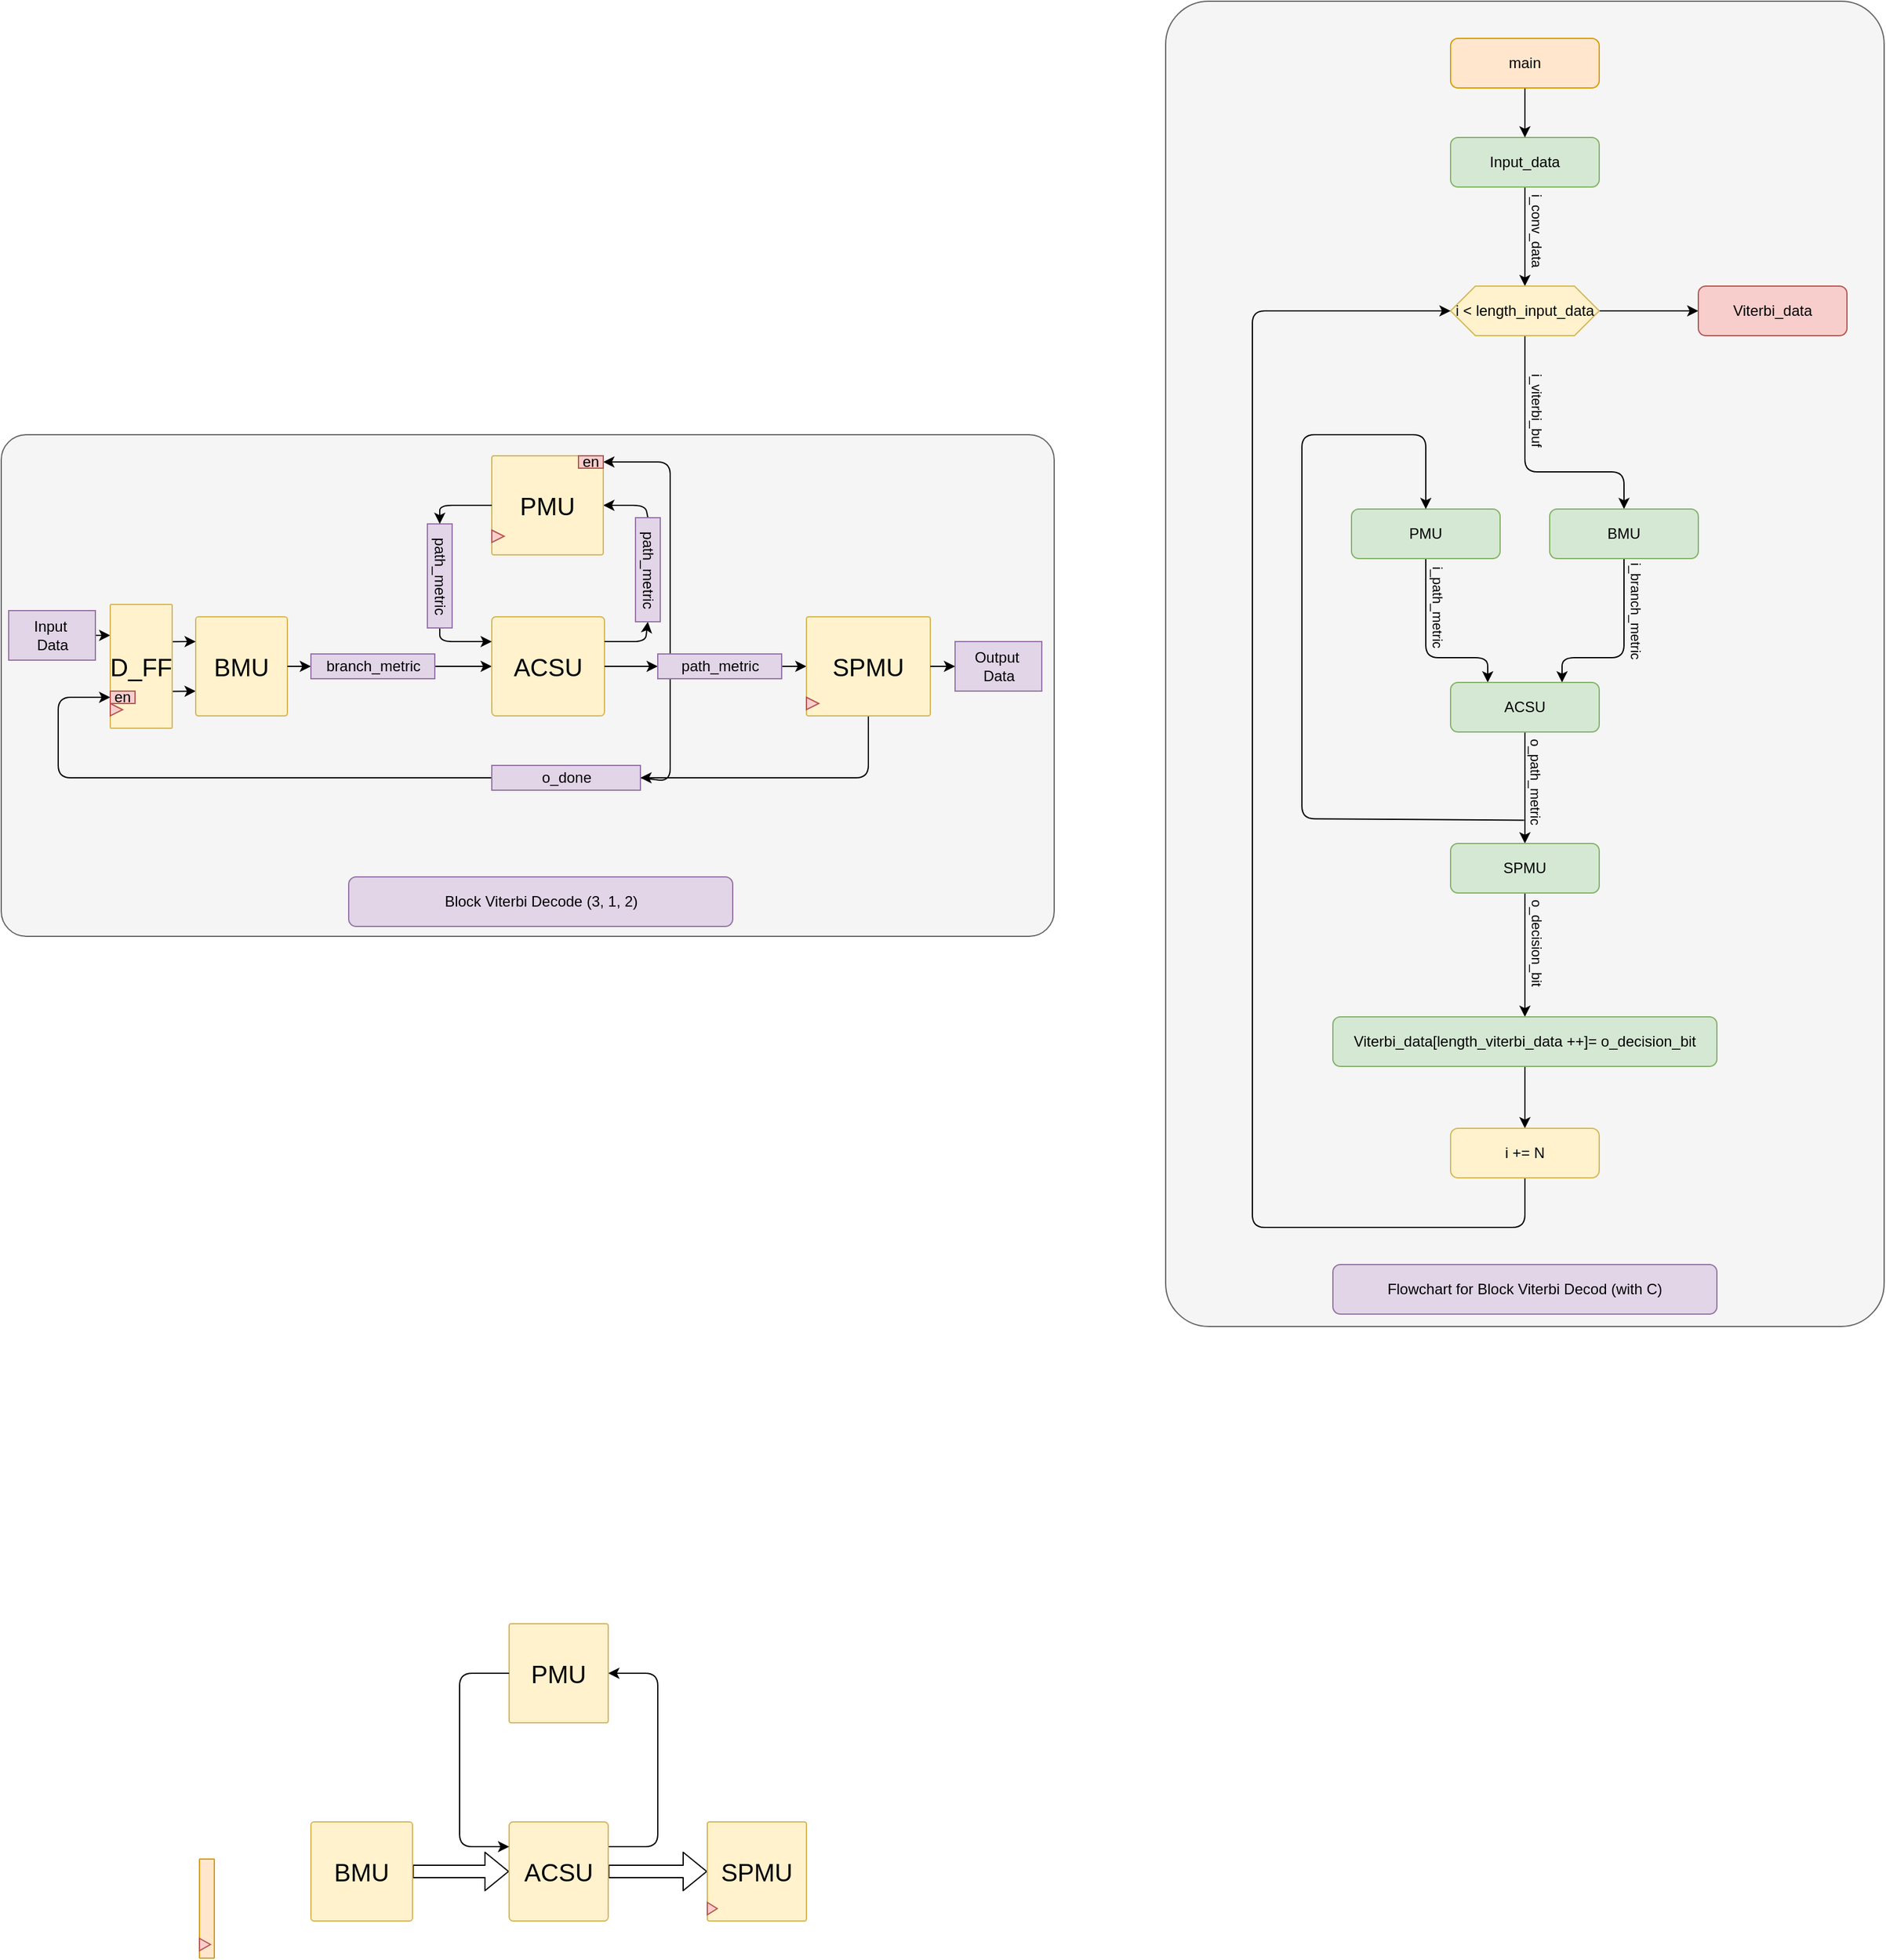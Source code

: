 <mxfile>
    <diagram id="vJS-0ykJvikHNXzZ5W6A" name="Page-1">
        <mxGraphModel dx="1642" dy="454" grid="1" gridSize="10" guides="1" tooltips="1" connect="1" arrows="1" fold="1" page="1" pageScale="1" pageWidth="850" pageHeight="1100" math="0" shadow="0">
            <root>
                <mxCell id="0"/>
                <mxCell id="1" parent="0"/>
                <mxCell id="56" value="" style="rounded=1;whiteSpace=wrap;html=1;arcSize=5;fillColor=#f5f5f5;fontColor=#333333;strokeColor=#666666;fontStyle=1" parent="1" vertex="1">
                    <mxGeometry x="-850" y="360" width="850" height="405" as="geometry"/>
                </mxCell>
                <mxCell id="91" style="edgeStyle=none;html=1;exitX=0;exitY=0;exitDx=120;exitDy=10;exitPerimeter=0;entryX=1;entryY=0.5;entryDx=0;entryDy=0;" parent="1" source="68" target="89" edge="1">
                    <mxGeometry relative="1" as="geometry">
                        <Array as="points">
                            <mxPoint x="-310" y="640"/>
                            <mxPoint x="-310" y="382"/>
                        </Array>
                    </mxGeometry>
                </mxCell>
                <mxCell id="37" value="" style="rounded=1;whiteSpace=wrap;html=1;arcSize=6;fillColor=#f5f5f5;fontColor=#333333;strokeColor=#666666;" parent="1" vertex="1">
                    <mxGeometry x="90" y="10" width="580" height="1070" as="geometry"/>
                </mxCell>
                <mxCell id="11" style="edgeStyle=none;html=1;exitX=0.5;exitY=1;exitDx=0;exitDy=0;entryX=0.5;entryY=0;entryDx=0;entryDy=0;" parent="1" source="3" target="10" edge="1">
                    <mxGeometry relative="1" as="geometry"/>
                </mxCell>
                <mxCell id="12" value="i_conv_data" style="edgeLabel;html=1;align=center;verticalAlign=middle;resizable=0;points=[];labelBackgroundColor=none;rotation=90;" parent="11" vertex="1" connectable="0">
                    <mxGeometry x="-0.435" y="1" relative="1" as="geometry">
                        <mxPoint x="9" y="12" as="offset"/>
                    </mxGeometry>
                </mxCell>
                <mxCell id="15" value="i_viterbi_buf" style="edgeLabel;html=1;align=center;verticalAlign=middle;resizable=0;points=[];labelBackgroundColor=none;rotation=90;" parent="11" vertex="1" connectable="0">
                    <mxGeometry x="-0.435" y="1" relative="1" as="geometry">
                        <mxPoint x="9" y="157" as="offset"/>
                    </mxGeometry>
                </mxCell>
                <mxCell id="20" value="i_path_metric" style="edgeLabel;html=1;align=center;verticalAlign=middle;resizable=0;points=[];labelBackgroundColor=none;rotation=90;" parent="11" vertex="1" connectable="0">
                    <mxGeometry x="-0.435" y="1" relative="1" as="geometry">
                        <mxPoint x="-71" y="316" as="offset"/>
                    </mxGeometry>
                </mxCell>
                <mxCell id="21" value="i_branch_metric" style="edgeLabel;html=1;align=center;verticalAlign=middle;resizable=0;points=[];labelBackgroundColor=none;rotation=90;" parent="11" vertex="1" connectable="0">
                    <mxGeometry x="-0.435" y="1" relative="1" as="geometry">
                        <mxPoint x="89" y="319" as="offset"/>
                    </mxGeometry>
                </mxCell>
                <mxCell id="26" value="o_path_metric" style="edgeLabel;html=1;align=center;verticalAlign=middle;resizable=0;points=[];labelBackgroundColor=none;rotation=90;" parent="11" vertex="1" connectable="0">
                    <mxGeometry x="-0.435" y="1" relative="1" as="geometry">
                        <mxPoint x="8" y="457" as="offset"/>
                    </mxGeometry>
                </mxCell>
                <mxCell id="31" value="o_decision_bit" style="edgeLabel;html=1;align=center;verticalAlign=middle;resizable=0;points=[];labelBackgroundColor=none;rotation=90;" parent="11" vertex="1" connectable="0">
                    <mxGeometry x="-0.435" y="1" relative="1" as="geometry">
                        <mxPoint x="9" y="587" as="offset"/>
                    </mxGeometry>
                </mxCell>
                <mxCell id="3" value="Input_data" style="rounded=1;whiteSpace=wrap;html=1;fillColor=#d5e8d4;strokeColor=#82b366;" parent="1" vertex="1">
                    <mxGeometry x="320" y="120" width="120" height="40" as="geometry"/>
                </mxCell>
                <mxCell id="5" style="edgeStyle=none;html=1;exitX=0.5;exitY=1;exitDx=0;exitDy=0;entryX=0.5;entryY=0;entryDx=0;entryDy=0;" parent="1" source="4" target="3" edge="1">
                    <mxGeometry relative="1" as="geometry"/>
                </mxCell>
                <mxCell id="4" value="main" style="rounded=1;whiteSpace=wrap;html=1;fillColor=#ffe6cc;strokeColor=#d79b00;" parent="1" vertex="1">
                    <mxGeometry x="320" y="40" width="120" height="40" as="geometry"/>
                </mxCell>
                <mxCell id="14" style="edgeStyle=none;html=1;exitX=0.5;exitY=1;exitDx=0;exitDy=0;entryX=0.5;entryY=0;entryDx=0;entryDy=0;" parent="1" source="10" target="13" edge="1">
                    <mxGeometry relative="1" as="geometry">
                        <Array as="points">
                            <mxPoint x="380" y="390"/>
                            <mxPoint x="460" y="390"/>
                        </Array>
                    </mxGeometry>
                </mxCell>
                <mxCell id="36" style="edgeStyle=none;html=1;exitX=1;exitY=0.5;exitDx=0;exitDy=0;entryX=0;entryY=0.5;entryDx=0;entryDy=0;" parent="1" source="10" target="35" edge="1">
                    <mxGeometry relative="1" as="geometry"/>
                </mxCell>
                <mxCell id="10" value="&lt;span style=&quot;color: rgb(0, 0, 0); text-wrap-mode: nowrap;&quot;&gt;i &amp;lt; length_input_data&lt;/span&gt;" style="shape=hexagon;perimeter=hexagonPerimeter2;whiteSpace=wrap;html=1;fixedSize=1;fillColor=#fff2cc;strokeColor=#d6b656;" parent="1" vertex="1">
                    <mxGeometry x="320" y="240" width="120" height="40" as="geometry"/>
                </mxCell>
                <mxCell id="19" style="edgeStyle=none;html=1;exitX=0.5;exitY=1;exitDx=0;exitDy=0;entryX=0.75;entryY=0;entryDx=0;entryDy=0;" parent="1" source="13" target="17" edge="1">
                    <mxGeometry relative="1" as="geometry">
                        <Array as="points">
                            <mxPoint x="460" y="540"/>
                            <mxPoint x="410" y="540"/>
                        </Array>
                    </mxGeometry>
                </mxCell>
                <mxCell id="13" value="BMU" style="rounded=1;whiteSpace=wrap;html=1;fillColor=#d5e8d4;strokeColor=#82b366;" parent="1" vertex="1">
                    <mxGeometry x="400" y="420" width="120" height="40" as="geometry"/>
                </mxCell>
                <mxCell id="18" style="edgeStyle=none;html=1;exitX=0.5;exitY=1;exitDx=0;exitDy=0;entryX=0.25;entryY=0;entryDx=0;entryDy=0;" parent="1" source="16" target="17" edge="1">
                    <mxGeometry relative="1" as="geometry">
                        <Array as="points">
                            <mxPoint x="300" y="540"/>
                            <mxPoint x="350" y="540"/>
                        </Array>
                    </mxGeometry>
                </mxCell>
                <mxCell id="16" value="PMU" style="rounded=1;whiteSpace=wrap;html=1;fillColor=#d5e8d4;strokeColor=#82b366;" parent="1" vertex="1">
                    <mxGeometry x="240" y="420" width="120" height="40" as="geometry"/>
                </mxCell>
                <mxCell id="25" style="edgeStyle=none;html=1;exitX=0.5;exitY=1;exitDx=0;exitDy=0;entryX=0.5;entryY=0;entryDx=0;entryDy=0;" parent="1" source="17" target="24" edge="1">
                    <mxGeometry relative="1" as="geometry"/>
                </mxCell>
                <mxCell id="17" value="ACSU" style="rounded=1;whiteSpace=wrap;html=1;fillColor=#d5e8d4;strokeColor=#82b366;" parent="1" vertex="1">
                    <mxGeometry x="320" y="560" width="120" height="40" as="geometry"/>
                </mxCell>
                <mxCell id="30" style="edgeStyle=none;html=1;exitX=0.5;exitY=1;exitDx=0;exitDy=0;entryX=0.5;entryY=0;entryDx=0;entryDy=0;" parent="1" source="24" target="29" edge="1">
                    <mxGeometry relative="1" as="geometry"/>
                </mxCell>
                <mxCell id="24" value="SPMU" style="rounded=1;whiteSpace=wrap;html=1;fillColor=#d5e8d4;strokeColor=#82b366;" parent="1" vertex="1">
                    <mxGeometry x="320" y="690" width="120" height="40" as="geometry"/>
                </mxCell>
                <mxCell id="27" style="edgeStyle=none;html=1;exitX=-1.4;exitY=0.792;exitDx=0;exitDy=0;entryX=0.5;entryY=0;entryDx=0;entryDy=0;exitPerimeter=0;" parent="1" source="25" target="16" edge="1">
                    <mxGeometry relative="1" as="geometry">
                        <Array as="points">
                            <mxPoint x="200" y="670"/>
                            <mxPoint x="200" y="360"/>
                            <mxPoint x="300" y="360"/>
                        </Array>
                    </mxGeometry>
                </mxCell>
                <mxCell id="33" style="edgeStyle=none;html=1;exitX=0.5;exitY=1;exitDx=0;exitDy=0;entryX=0.5;entryY=0;entryDx=0;entryDy=0;" parent="1" source="29" target="32" edge="1">
                    <mxGeometry relative="1" as="geometry"/>
                </mxCell>
                <mxCell id="29" value="Viterbi_data[length_viterbi_data ++]= o_decision_bit" style="rounded=1;whiteSpace=wrap;html=1;fillColor=#d5e8d4;strokeColor=#82b366;" parent="1" vertex="1">
                    <mxGeometry x="225" y="830" width="310" height="40" as="geometry"/>
                </mxCell>
                <mxCell id="34" style="edgeStyle=none;html=1;exitX=0.5;exitY=1;exitDx=0;exitDy=0;entryX=0;entryY=0.5;entryDx=0;entryDy=0;" parent="1" source="32" target="10" edge="1">
                    <mxGeometry relative="1" as="geometry">
                        <Array as="points">
                            <mxPoint x="380" y="1000"/>
                            <mxPoint x="160" y="1000"/>
                            <mxPoint x="160" y="260"/>
                        </Array>
                    </mxGeometry>
                </mxCell>
                <mxCell id="32" value="i += N" style="rounded=1;whiteSpace=wrap;html=1;fillColor=#fff2cc;strokeColor=#d6b656;" parent="1" vertex="1">
                    <mxGeometry x="320" y="920" width="120" height="40" as="geometry"/>
                </mxCell>
                <mxCell id="35" value="Viterbi_data" style="rounded=1;whiteSpace=wrap;html=1;fillColor=#f8cecc;strokeColor=#b85450;" parent="1" vertex="1">
                    <mxGeometry x="520" y="240" width="120" height="40" as="geometry"/>
                </mxCell>
                <mxCell id="38" value="Flowchart for Block Viterbi Decod (with C)" style="rounded=1;whiteSpace=wrap;html=1;fillColor=#e1d5e7;strokeColor=#9673a6;" parent="1" vertex="1">
                    <mxGeometry x="225" y="1030" width="310" height="40" as="geometry"/>
                </mxCell>
                <mxCell id="41" value="" style="edgeStyle=none;html=1;" parent="1" source="49" target="40" edge="1">
                    <mxGeometry relative="1" as="geometry"/>
                </mxCell>
                <mxCell id="64" style="edgeStyle=none;html=1;exitX=0.994;exitY=0.703;exitDx=0;exitDy=0;entryX=0;entryY=0.75;entryDx=0;entryDy=0;exitPerimeter=0;" parent="1" source="59" target="39" edge="1">
                    <mxGeometry relative="1" as="geometry"/>
                </mxCell>
                <mxCell id="39" value="&lt;font style=&quot;font-size: 20px;&quot;&gt;BMU&lt;/font&gt;" style="rounded=1;whiteSpace=wrap;html=1;fillColor=#fff2cc;strokeColor=#d6b656;arcSize=3;" parent="1" vertex="1">
                    <mxGeometry x="-693" y="507" width="74" height="80" as="geometry"/>
                </mxCell>
                <mxCell id="44" value="" style="edgeStyle=none;html=1;exitX=0;exitY=0;exitDx=100;exitDy=10;exitPerimeter=0;entryX=0;entryY=0.5;entryDx=0;entryDy=0;" parent="1" source="51" target="43" edge="1">
                    <mxGeometry relative="1" as="geometry"/>
                </mxCell>
                <mxCell id="47" style="edgeStyle=none;html=1;exitX=0;exitY=0;exitDx=0;exitDy=10;entryX=1;entryY=0.5;entryDx=0;entryDy=0;exitPerimeter=0;" parent="1" source="84" target="45" edge="1">
                    <mxGeometry relative="1" as="geometry">
                        <Array as="points">
                            <mxPoint x="-330" y="417"/>
                        </Array>
                    </mxGeometry>
                </mxCell>
                <mxCell id="40" value="&lt;font style=&quot;font-size: 20px;&quot;&gt;ACSU&lt;/font&gt;" style="rounded=1;whiteSpace=wrap;html=1;fillColor=#fff2cc;strokeColor=#d6b656;arcSize=4;" parent="1" vertex="1">
                    <mxGeometry x="-454" y="507" width="91" height="80" as="geometry"/>
                </mxCell>
                <mxCell id="67" style="edgeStyle=none;html=1;exitX=0;exitY=0;exitDx=0;exitDy=10;entryX=0;entryY=0.5;entryDx=0;entryDy=0;exitPerimeter=0;" parent="1" source="68" target="78" edge="1">
                    <mxGeometry relative="1" as="geometry">
                        <mxPoint x="-384" y="727" as="targetPoint"/>
                        <Array as="points">
                            <mxPoint x="-804" y="637"/>
                            <mxPoint x="-804" y="572"/>
                        </Array>
                    </mxGeometry>
                </mxCell>
                <mxCell id="50" value="" style="edgeStyle=none;html=1;" parent="1" source="39" target="49" edge="1">
                    <mxGeometry relative="1" as="geometry">
                        <mxPoint x="-629" y="547" as="sourcePoint"/>
                        <mxPoint x="-429" y="547" as="targetPoint"/>
                    </mxGeometry>
                </mxCell>
                <mxCell id="49" value="branch_metric" style="externalPins=0;recursiveResize=0;shadow=0;dashed=0;align=center;html=1;strokeWidth=1;shape=mxgraph.rtl.abstract.entity;container=1;collapsible=0;kind=inout;drawPins=0;left=1;right=1;bottom=0;top=0;fillColor=#e1d5e7;strokeColor=#9673a6;" parent="1" vertex="1">
                    <mxGeometry x="-600" y="537" width="100" height="20" as="geometry"/>
                </mxCell>
                <mxCell id="52" value="" style="edgeStyle=none;html=1;" parent="1" source="40" target="51" edge="1">
                    <mxGeometry relative="1" as="geometry">
                        <mxPoint x="-309" y="547" as="sourcePoint"/>
                        <mxPoint x="-69" y="547" as="targetPoint"/>
                    </mxGeometry>
                </mxCell>
                <mxCell id="51" value="path_metric" style="externalPins=0;recursiveResize=0;shadow=0;dashed=0;align=center;html=1;strokeWidth=1;shape=mxgraph.rtl.abstract.entity;container=1;collapsible=0;kind=inout;drawPins=0;left=1;right=1;bottom=0;top=0;fillColor=#e1d5e7;strokeColor=#9673a6;" parent="1" vertex="1">
                    <mxGeometry x="-320" y="537" width="100" height="20" as="geometry"/>
                </mxCell>
                <mxCell id="57" value="Block Viterbi Decode (3, 1, 2)" style="rounded=1;whiteSpace=wrap;html=1;fillColor=#e1d5e7;strokeColor=#9673a6;" parent="1" vertex="1">
                    <mxGeometry x="-569.5" y="717" width="310" height="40" as="geometry"/>
                </mxCell>
                <mxCell id="62" style="edgeStyle=none;html=1;exitX=1;exitY=0.301;exitDx=0;exitDy=0;entryX=0;entryY=0.25;entryDx=0;entryDy=0;exitPerimeter=0;" parent="1" source="59" target="39" edge="1">
                    <mxGeometry relative="1" as="geometry"/>
                </mxCell>
                <mxCell id="69" value="" style="edgeStyle=none;html=1;exitX=0.5;exitY=1;exitDx=0;exitDy=0;entryX=0;entryY=0;entryDx=120;entryDy=10;entryPerimeter=0;" parent="1" source="43" target="68" edge="1">
                    <mxGeometry relative="1" as="geometry">
                        <mxPoint x="-314" y="597" as="targetPoint"/>
                        <mxPoint x="-94" y="587" as="sourcePoint"/>
                        <Array as="points">
                            <mxPoint x="-150" y="637"/>
                        </Array>
                    </mxGeometry>
                </mxCell>
                <mxCell id="68" value="o_done" style="externalPins=0;recursiveResize=0;shadow=0;dashed=0;align=center;html=1;strokeWidth=1;shape=mxgraph.rtl.abstract.entity;container=1;collapsible=0;kind=inout;drawPins=0;left=1;right=1;bottom=0;top=0;fillColor=#e1d5e7;strokeColor=#9673a6;" parent="1" vertex="1">
                    <mxGeometry x="-454" y="627" width="120" height="20" as="geometry"/>
                </mxCell>
                <mxCell id="76" style="edgeStyle=none;html=1;exitX=0;exitY=0;exitDx=70;exitDy=20;exitPerimeter=0;entryX=0;entryY=0.25;entryDx=0;entryDy=0;" parent="1" source="70" target="59" edge="1">
                    <mxGeometry relative="1" as="geometry"/>
                </mxCell>
                <mxCell id="70" value="Input&amp;nbsp;&lt;div&gt;Data&lt;/div&gt;" style="externalPins=0;recursiveResize=0;shadow=0;dashed=0;align=center;html=1;strokeWidth=1;shape=mxgraph.rtl.abstract.entity;container=1;collapsible=0;kind=input;drawPins=0;left=0;right=1;bottom=0;top=0;fillColor=#e1d5e7;strokeColor=#9673a6;" parent="1" vertex="1">
                    <mxGeometry x="-844" y="502" width="70" height="40" as="geometry"/>
                </mxCell>
                <mxCell id="71" value="Output&amp;nbsp;&lt;div&gt;Data&lt;/div&gt;" style="externalPins=0;recursiveResize=0;shadow=0;dashed=0;align=center;html=1;strokeWidth=1;shape=mxgraph.rtl.abstract.entity;container=1;collapsible=0;kind=output;drawPins=0;left=1;right=0;bottom=0;top=0;fillColor=#e1d5e7;strokeColor=#9673a6;" parent="1" vertex="1">
                    <mxGeometry x="-80" y="527" width="70" height="40" as="geometry"/>
                </mxCell>
                <mxCell id="72" value="" style="group" parent="1" vertex="1" connectable="0">
                    <mxGeometry x="-454" y="377" width="90" height="80" as="geometry"/>
                </mxCell>
                <mxCell id="45" value="&lt;font style=&quot;font-size: 20px;&quot;&gt;PMU&lt;/font&gt;" style="rounded=1;whiteSpace=wrap;html=1;fillColor=#fff2cc;strokeColor=#d6b656;arcSize=2;" parent="72" vertex="1">
                    <mxGeometry width="90" height="80" as="geometry"/>
                </mxCell>
                <mxCell id="53" value="" style="triangle;whiteSpace=wrap;html=1;fillColor=#f8cecc;strokeColor=#b85450;" parent="72" vertex="1">
                    <mxGeometry y="60" width="10" height="10" as="geometry"/>
                </mxCell>
                <mxCell id="89" value="en" style="rounded=0;whiteSpace=wrap;html=1;fillColor=#f8cecc;strokeColor=#b85450;" parent="72" vertex="1">
                    <mxGeometry x="70" width="20" height="10" as="geometry"/>
                </mxCell>
                <mxCell id="73" value="" style="group" parent="1" vertex="1" connectable="0">
                    <mxGeometry x="-200" y="507" width="100" height="80" as="geometry"/>
                </mxCell>
                <mxCell id="43" value="&lt;font style=&quot;font-size: 20px;&quot;&gt;SPMU&lt;/font&gt;" style="rounded=1;whiteSpace=wrap;html=1;fillColor=#fff2cc;strokeColor=#d6b656;arcSize=2;" parent="73" vertex="1">
                    <mxGeometry width="100" height="80" as="geometry"/>
                </mxCell>
                <mxCell id="55" value="" style="triangle;whiteSpace=wrap;html=1;fillColor=#f8cecc;strokeColor=#b85450;" parent="73" vertex="1">
                    <mxGeometry y="65" width="10" height="10" as="geometry"/>
                </mxCell>
                <mxCell id="74" style="edgeStyle=none;html=1;exitX=1;exitY=0.5;exitDx=0;exitDy=0;entryX=0;entryY=0;entryDx=0;entryDy=20;entryPerimeter=0;" parent="1" source="43" target="71" edge="1">
                    <mxGeometry relative="1" as="geometry"/>
                </mxCell>
                <mxCell id="75" value="" style="group" parent="1" vertex="1" connectable="0">
                    <mxGeometry x="-762" y="497" width="50" height="100" as="geometry"/>
                </mxCell>
                <mxCell id="60" value="" style="triangle;whiteSpace=wrap;html=1;fillColor=#f8cecc;strokeColor=#b85450;" parent="75" vertex="1">
                    <mxGeometry y="80" width="10" height="10" as="geometry"/>
                </mxCell>
                <mxCell id="79" value="" style="group" parent="75" vertex="1" connectable="0">
                    <mxGeometry width="50" height="100" as="geometry"/>
                </mxCell>
                <mxCell id="59" value="&lt;span style=&quot;font-size: 20px;&quot;&gt;D_FF&lt;/span&gt;" style="rounded=1;whiteSpace=wrap;html=1;fillColor=#fff2cc;strokeColor=#d6b656;arcSize=2;" parent="79" vertex="1">
                    <mxGeometry width="50" height="100" as="geometry"/>
                </mxCell>
                <mxCell id="78" value="en" style="rounded=0;whiteSpace=wrap;html=1;fillColor=#f8cecc;strokeColor=#b85450;" parent="79" vertex="1">
                    <mxGeometry y="70" width="20" height="10" as="geometry"/>
                </mxCell>
                <mxCell id="83" value="" style="triangle;whiteSpace=wrap;html=1;fillColor=#f8cecc;strokeColor=#b85450;" parent="79" vertex="1">
                    <mxGeometry y="80" width="10" height="10" as="geometry"/>
                </mxCell>
                <mxCell id="85" value="" style="edgeStyle=none;html=1;exitX=1;exitY=0.25;exitDx=0;exitDy=0;entryX=1;entryY=0.5;entryDx=0;entryDy=0;" parent="1" source="40" target="84" edge="1">
                    <mxGeometry relative="1" as="geometry">
                        <Array as="points">
                            <mxPoint x="-330" y="527"/>
                        </Array>
                        <mxPoint x="-363" y="527" as="sourcePoint"/>
                        <mxPoint x="-364" y="417" as="targetPoint"/>
                    </mxGeometry>
                </mxCell>
                <mxCell id="84" value="path_metric" style="externalPins=0;recursiveResize=0;shadow=0;dashed=0;align=center;html=1;strokeWidth=1;shape=mxgraph.rtl.abstract.entity;container=1;collapsible=0;kind=inout;drawPins=0;left=1;right=1;bottom=0;top=0;fillColor=#e1d5e7;strokeColor=#9673a6;rotation=90;" parent="1" vertex="1">
                    <mxGeometry x="-370" y="459" width="84" height="20" as="geometry"/>
                </mxCell>
                <mxCell id="88" style="edgeStyle=none;html=1;exitX=0;exitY=0;exitDx=84;exitDy=10;exitPerimeter=0;entryX=0;entryY=0.25;entryDx=0;entryDy=0;" parent="1" source="86" target="40" edge="1">
                    <mxGeometry relative="1" as="geometry">
                        <Array as="points">
                            <mxPoint x="-496" y="527"/>
                        </Array>
                    </mxGeometry>
                </mxCell>
                <mxCell id="86" value="path_metric" style="externalPins=0;recursiveResize=0;shadow=0;dashed=0;align=center;html=1;strokeWidth=1;shape=mxgraph.rtl.abstract.entity;container=1;collapsible=0;kind=inout;drawPins=0;left=1;right=1;bottom=0;top=0;fillColor=#e1d5e7;strokeColor=#9673a6;rotation=90;" parent="1" vertex="1">
                    <mxGeometry x="-538" y="464" width="84" height="20" as="geometry"/>
                </mxCell>
                <mxCell id="87" style="edgeStyle=none;html=1;exitX=0;exitY=0.5;exitDx=0;exitDy=0;entryX=0;entryY=0;entryDx=0;entryDy=10;entryPerimeter=0;" parent="1" source="45" target="86" edge="1">
                    <mxGeometry relative="1" as="geometry">
                        <Array as="points">
                            <mxPoint x="-496" y="417"/>
                        </Array>
                    </mxGeometry>
                </mxCell>
                <mxCell id="101" style="edgeStyle=none;html=1;exitX=1;exitY=0.5;exitDx=0;exitDy=0;entryX=0;entryY=0.5;entryDx=0;entryDy=0;shape=flexArrow;" edge="1" parent="1" source="92" target="93">
                    <mxGeometry relative="1" as="geometry"/>
                </mxCell>
                <mxCell id="92" value="&lt;font style=&quot;font-size: 20px;&quot;&gt;BMU&lt;/font&gt;" style="rounded=1;whiteSpace=wrap;html=1;fillColor=#fff2cc;strokeColor=#d6b656;arcSize=3;" vertex="1" parent="1">
                    <mxGeometry x="-600" y="1480" width="82" height="80" as="geometry"/>
                </mxCell>
                <mxCell id="102" style="edgeStyle=none;html=1;exitX=1;exitY=0.5;exitDx=0;exitDy=0;entryX=0;entryY=0.5;entryDx=0;entryDy=0;shape=flexArrow;" edge="1" parent="1" source="93" target="99">
                    <mxGeometry relative="1" as="geometry"/>
                </mxCell>
                <mxCell id="103" style="edgeStyle=none;html=1;exitX=1;exitY=0.25;exitDx=0;exitDy=0;entryX=1;entryY=0.5;entryDx=0;entryDy=0;" edge="1" parent="1" source="93" target="95">
                    <mxGeometry relative="1" as="geometry">
                        <Array as="points">
                            <mxPoint x="-320" y="1500"/>
                            <mxPoint x="-320" y="1360"/>
                        </Array>
                    </mxGeometry>
                </mxCell>
                <mxCell id="93" value="&lt;font style=&quot;font-size: 20px;&quot;&gt;ACSU&lt;/font&gt;" style="rounded=1;whiteSpace=wrap;html=1;fillColor=#fff2cc;strokeColor=#d6b656;arcSize=4;" vertex="1" parent="1">
                    <mxGeometry x="-440" y="1480" width="80" height="80" as="geometry"/>
                </mxCell>
                <mxCell id="94" value="" style="group" vertex="1" connectable="0" parent="1">
                    <mxGeometry x="-440" y="1320" width="80" height="80" as="geometry"/>
                </mxCell>
                <mxCell id="95" value="&lt;font style=&quot;font-size: 20px;&quot;&gt;PMU&lt;/font&gt;" style="rounded=1;whiteSpace=wrap;html=1;fillColor=#fff2cc;strokeColor=#d6b656;arcSize=2;" vertex="1" parent="94">
                    <mxGeometry width="80" height="80" as="geometry"/>
                </mxCell>
                <mxCell id="98" value="" style="group" vertex="1" connectable="0" parent="1">
                    <mxGeometry x="-280" y="1480" width="80" height="80" as="geometry"/>
                </mxCell>
                <mxCell id="99" value="&lt;font style=&quot;font-size: 20px;&quot;&gt;SPMU&lt;/font&gt;" style="rounded=1;whiteSpace=wrap;html=1;fillColor=#fff2cc;strokeColor=#d6b656;arcSize=2;" vertex="1" parent="98">
                    <mxGeometry width="80" height="80" as="geometry"/>
                </mxCell>
                <mxCell id="100" value="" style="triangle;whiteSpace=wrap;html=1;fillColor=#f8cecc;strokeColor=#b85450;" vertex="1" parent="98">
                    <mxGeometry y="65" width="8" height="10" as="geometry"/>
                </mxCell>
                <mxCell id="104" style="edgeStyle=none;html=1;exitX=0;exitY=0.5;exitDx=0;exitDy=0;entryX=0;entryY=0.25;entryDx=0;entryDy=0;" edge="1" parent="1" source="95" target="93">
                    <mxGeometry relative="1" as="geometry">
                        <Array as="points">
                            <mxPoint x="-480" y="1360"/>
                            <mxPoint x="-480" y="1500"/>
                        </Array>
                    </mxGeometry>
                </mxCell>
                <mxCell id="108" value="" style="rounded=1;whiteSpace=wrap;html=1;fillColor=#ffe6cc;strokeColor=#d79b00;arcSize=3;" vertex="1" parent="1">
                    <mxGeometry x="-690" y="1510" width="12" height="80" as="geometry"/>
                </mxCell>
                <mxCell id="96" value="" style="triangle;whiteSpace=wrap;html=1;fillColor=#f8cecc;strokeColor=#b85450;" vertex="1" parent="1">
                    <mxGeometry x="-690" y="1574" width="8.889" height="10" as="geometry"/>
                </mxCell>
            </root>
        </mxGraphModel>
    </diagram>
</mxfile>